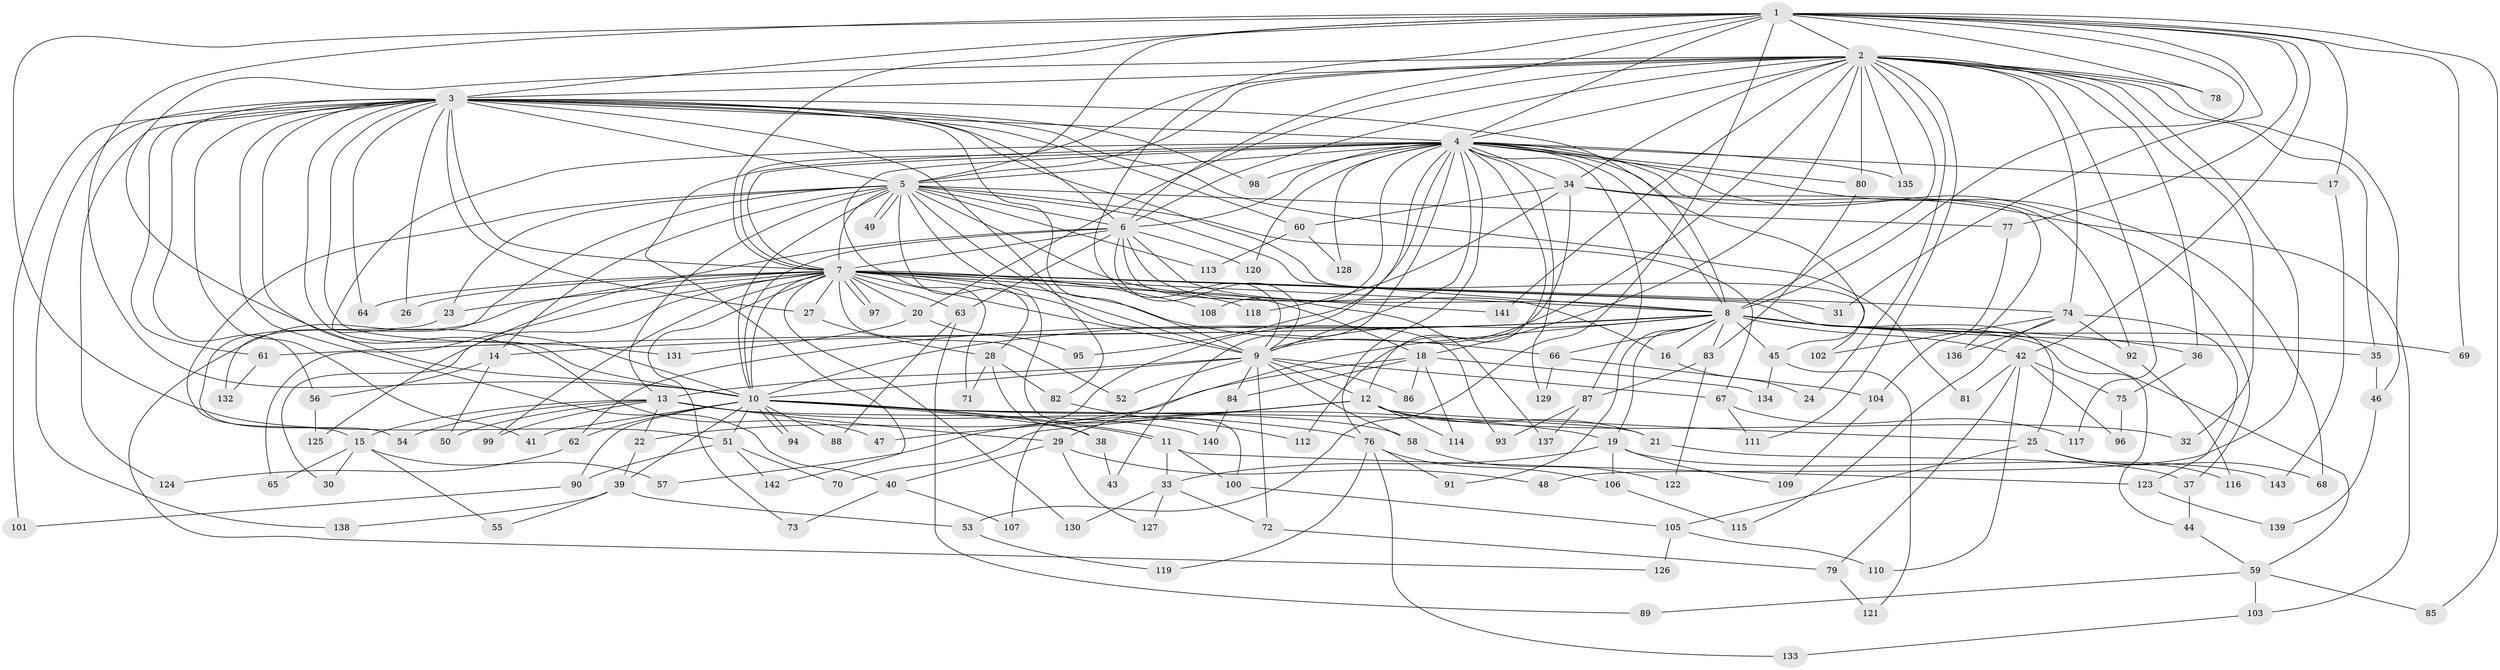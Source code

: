 // coarse degree distribution, {33: 0.011764705882352941, 27: 0.023529411764705882, 2: 0.6, 1: 0.047058823529411764, 3: 0.09411764705882353, 4: 0.047058823529411764, 10: 0.011764705882352941, 5: 0.058823529411764705, 9: 0.023529411764705882, 6: 0.047058823529411764, 8: 0.011764705882352941, 7: 0.011764705882352941, 25: 0.011764705882352941}
// Generated by graph-tools (version 1.1) at 2025/46/03/04/25 21:46:51]
// undirected, 143 vertices, 311 edges
graph export_dot {
graph [start="1"]
  node [color=gray90,style=filled];
  1;
  2;
  3;
  4;
  5;
  6;
  7;
  8;
  9;
  10;
  11;
  12;
  13;
  14;
  15;
  16;
  17;
  18;
  19;
  20;
  21;
  22;
  23;
  24;
  25;
  26;
  27;
  28;
  29;
  30;
  31;
  32;
  33;
  34;
  35;
  36;
  37;
  38;
  39;
  40;
  41;
  42;
  43;
  44;
  45;
  46;
  47;
  48;
  49;
  50;
  51;
  52;
  53;
  54;
  55;
  56;
  57;
  58;
  59;
  60;
  61;
  62;
  63;
  64;
  65;
  66;
  67;
  68;
  69;
  70;
  71;
  72;
  73;
  74;
  75;
  76;
  77;
  78;
  79;
  80;
  81;
  82;
  83;
  84;
  85;
  86;
  87;
  88;
  89;
  90;
  91;
  92;
  93;
  94;
  95;
  96;
  97;
  98;
  99;
  100;
  101;
  102;
  103;
  104;
  105;
  106;
  107;
  108;
  109;
  110;
  111;
  112;
  113;
  114;
  115;
  116;
  117;
  118;
  119;
  120;
  121;
  122;
  123;
  124;
  125;
  126;
  127;
  128;
  129;
  130;
  131;
  132;
  133;
  134;
  135;
  136;
  137;
  138;
  139;
  140;
  141;
  142;
  143;
  1 -- 2;
  1 -- 3;
  1 -- 4;
  1 -- 5;
  1 -- 6;
  1 -- 7;
  1 -- 8;
  1 -- 9;
  1 -- 10;
  1 -- 17;
  1 -- 31;
  1 -- 42;
  1 -- 51;
  1 -- 53;
  1 -- 69;
  1 -- 77;
  1 -- 78;
  1 -- 85;
  2 -- 3;
  2 -- 4;
  2 -- 5;
  2 -- 6;
  2 -- 7;
  2 -- 8;
  2 -- 9;
  2 -- 10;
  2 -- 18;
  2 -- 20;
  2 -- 24;
  2 -- 32;
  2 -- 34;
  2 -- 35;
  2 -- 36;
  2 -- 46;
  2 -- 48;
  2 -- 74;
  2 -- 78;
  2 -- 80;
  2 -- 111;
  2 -- 117;
  2 -- 135;
  2 -- 141;
  3 -- 4;
  3 -- 5;
  3 -- 6;
  3 -- 7;
  3 -- 8;
  3 -- 9;
  3 -- 10;
  3 -- 26;
  3 -- 27;
  3 -- 40;
  3 -- 41;
  3 -- 47;
  3 -- 56;
  3 -- 60;
  3 -- 61;
  3 -- 64;
  3 -- 81;
  3 -- 82;
  3 -- 98;
  3 -- 101;
  3 -- 102;
  3 -- 124;
  3 -- 131;
  3 -- 138;
  4 -- 5;
  4 -- 6;
  4 -- 7;
  4 -- 8;
  4 -- 9;
  4 -- 10;
  4 -- 12;
  4 -- 17;
  4 -- 34;
  4 -- 37;
  4 -- 43;
  4 -- 45;
  4 -- 68;
  4 -- 71;
  4 -- 76;
  4 -- 80;
  4 -- 87;
  4 -- 92;
  4 -- 95;
  4 -- 98;
  4 -- 107;
  4 -- 108;
  4 -- 120;
  4 -- 128;
  4 -- 129;
  4 -- 135;
  4 -- 142;
  5 -- 6;
  5 -- 7;
  5 -- 8;
  5 -- 9;
  5 -- 10;
  5 -- 13;
  5 -- 14;
  5 -- 15;
  5 -- 18;
  5 -- 23;
  5 -- 28;
  5 -- 49;
  5 -- 49;
  5 -- 67;
  5 -- 77;
  5 -- 100;
  5 -- 113;
  5 -- 132;
  6 -- 7;
  6 -- 8;
  6 -- 9;
  6 -- 10;
  6 -- 16;
  6 -- 63;
  6 -- 120;
  6 -- 125;
  6 -- 137;
  7 -- 8;
  7 -- 9;
  7 -- 10;
  7 -- 20;
  7 -- 23;
  7 -- 25;
  7 -- 26;
  7 -- 27;
  7 -- 30;
  7 -- 31;
  7 -- 52;
  7 -- 63;
  7 -- 64;
  7 -- 65;
  7 -- 66;
  7 -- 73;
  7 -- 74;
  7 -- 93;
  7 -- 97;
  7 -- 97;
  7 -- 99;
  7 -- 108;
  7 -- 118;
  7 -- 126;
  7 -- 130;
  7 -- 141;
  8 -- 9;
  8 -- 10;
  8 -- 14;
  8 -- 16;
  8 -- 19;
  8 -- 29;
  8 -- 35;
  8 -- 36;
  8 -- 42;
  8 -- 44;
  8 -- 45;
  8 -- 59;
  8 -- 61;
  8 -- 62;
  8 -- 66;
  8 -- 69;
  8 -- 83;
  8 -- 91;
  9 -- 10;
  9 -- 12;
  9 -- 13;
  9 -- 52;
  9 -- 58;
  9 -- 67;
  9 -- 72;
  9 -- 84;
  9 -- 86;
  10 -- 11;
  10 -- 11;
  10 -- 19;
  10 -- 21;
  10 -- 38;
  10 -- 39;
  10 -- 41;
  10 -- 51;
  10 -- 58;
  10 -- 62;
  10 -- 88;
  10 -- 90;
  10 -- 94;
  10 -- 94;
  11 -- 33;
  11 -- 100;
  11 -- 123;
  12 -- 21;
  12 -- 25;
  12 -- 32;
  12 -- 47;
  12 -- 57;
  12 -- 70;
  12 -- 114;
  13 -- 15;
  13 -- 22;
  13 -- 29;
  13 -- 50;
  13 -- 54;
  13 -- 76;
  13 -- 99;
  13 -- 140;
  14 -- 50;
  14 -- 56;
  15 -- 30;
  15 -- 55;
  15 -- 57;
  15 -- 65;
  16 -- 24;
  17 -- 143;
  18 -- 22;
  18 -- 84;
  18 -- 86;
  18 -- 114;
  18 -- 134;
  19 -- 33;
  19 -- 106;
  19 -- 109;
  19 -- 143;
  20 -- 95;
  20 -- 131;
  21 -- 37;
  22 -- 39;
  23 -- 54;
  25 -- 68;
  25 -- 105;
  25 -- 116;
  27 -- 28;
  28 -- 38;
  28 -- 71;
  28 -- 82;
  29 -- 40;
  29 -- 48;
  29 -- 127;
  33 -- 72;
  33 -- 127;
  33 -- 130;
  34 -- 60;
  34 -- 103;
  34 -- 112;
  34 -- 118;
  34 -- 136;
  35 -- 46;
  36 -- 75;
  37 -- 44;
  38 -- 43;
  39 -- 53;
  39 -- 55;
  39 -- 138;
  40 -- 73;
  40 -- 107;
  42 -- 75;
  42 -- 79;
  42 -- 81;
  42 -- 96;
  42 -- 110;
  44 -- 59;
  45 -- 121;
  45 -- 134;
  46 -- 139;
  51 -- 70;
  51 -- 90;
  51 -- 142;
  53 -- 119;
  56 -- 125;
  58 -- 122;
  59 -- 85;
  59 -- 89;
  59 -- 103;
  60 -- 113;
  60 -- 128;
  61 -- 132;
  62 -- 124;
  63 -- 88;
  63 -- 89;
  66 -- 104;
  66 -- 129;
  67 -- 111;
  67 -- 117;
  72 -- 79;
  74 -- 92;
  74 -- 102;
  74 -- 115;
  74 -- 123;
  74 -- 136;
  75 -- 96;
  76 -- 91;
  76 -- 106;
  76 -- 119;
  76 -- 133;
  77 -- 104;
  79 -- 121;
  80 -- 83;
  82 -- 112;
  83 -- 87;
  83 -- 122;
  84 -- 140;
  87 -- 93;
  87 -- 137;
  90 -- 101;
  92 -- 116;
  100 -- 105;
  103 -- 133;
  104 -- 109;
  105 -- 110;
  105 -- 126;
  106 -- 115;
  123 -- 139;
}
